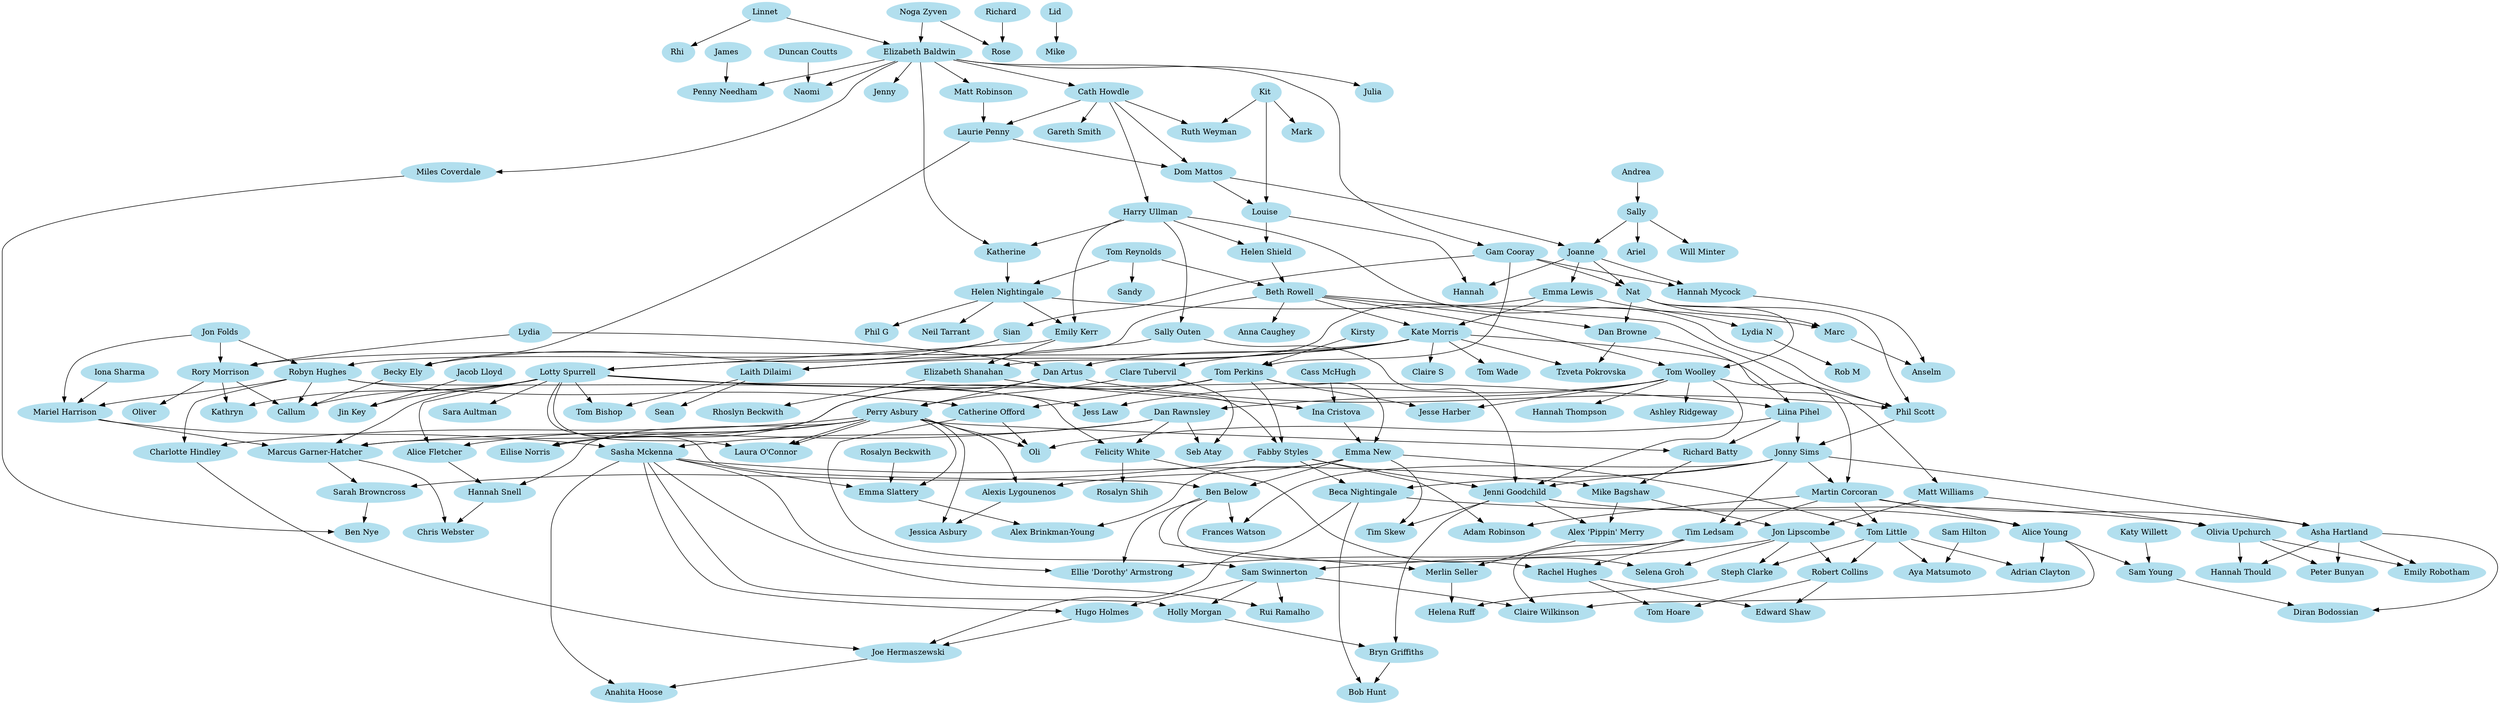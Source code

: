 digraph oules {
    size="1500,750"
    node [color=lightblue2, style=filled]
    {
        "Emma New";
        "Lotty Spurrell";
    } -> "Ben Below";
    {
        "Tom Perkins";
        "Ina Cristova";
    } -> "Emma New";
    {
        "Emily Kerr";
        "Beth Rowell";
    } -> "Lotty Spurrell";
    {
        "Helen Nightingale";
        "Harry Ullman";
    } -> "Emily Kerr";
    {
        "Tom Reynolds";
        "Helen Shield";
    } -> "Beth Rowell";
    {
        "Tom Reynolds";
        "Katherine ";
    } -> "Helen Nightingale";
    {
        "Cath Howdle";
    } -> "Harry Ullman";
    {
        "Tom Reynolds";
    } -> "Sandy ";
    {
        "Laith Dilaimi";
        "Lotty Spurrell";
    } -> "Tom Bishop";
    {
        "Perry Asbury";
        "Lotty Spurrell";
    } -> "Laura O'Connor";
    {
        "Perry Asbury";
        "Lotty Spurrell";
    } -> "Alice Fletcher";
    {
        "Dan Rawnsley";
        "Lotty Spurrell";
        "Tom Perkins";
        "Mariel Harrison";
    } -> "Marcus Garner-Hatcher";
    {
        "Tom Perkins";
        "Lotty Spurrell";
    } -> "Fabby Styles";
    {
        "Dan Browne";
        "Lotty Spurrell";
    } -> "Liina Pihel";
    {
        "Jacob Lloyd";
        "Lotty Spurrell";
    } -> "Jin Key";
    {
        "Rory Morrison";
        "Lotty Spurrell";
        "Robyn Hughes";
        "Becky Ely";
    } -> "Callum ";
    {
        "Rory Morrison";
        "Lotty Spurrell";
    } -> "Kathryn ";
    {
        "Tom Woolley";
    } -> "Dan Rawnsley";
    {
        "Ben Below";
        "Jonny Sims";
    } -> "Frances Watson";
    {
        "Phil Scott";
        "Liina Pihel";
    } -> "Jonny Sims";
    {
        "Kate Morris";
        "Sally Outen";
    } -> "Laith Dilaimi";
    {
        "Dan Artus";
        "Clare Tubervil";
    } -> "Perry Asbury";
    {
        "Lydia ";
        "Kate Morris";
    } -> "Dan Artus";
    {
        "Kate Morris";
    } -> "Clare Tubervil";
    {
        "Beth Rowell";
        "Emma Lewis";
    } -> "Kate Morris";
    {
        "Dan Artus";
        "Harry Ullman";
        "Nat ";
        "Beth Rowell";
    } -> "Phil Scott";
    {
        "Robyn Hughes";
        "Jon Folds";
        "Iona Sharma";
    } -> "Mariel Harrison";
    {
        "Gam Cooray";
        "Kirsty ";
    } -> "Tom Perkins";
    {
        "Beth Rowell";
        "Nat ";
    } -> "Dan Browne";
    {
        "Jon Folds";
        "Kate Morris";
        "Lydia ";
    } -> "Rory Morrison";
    {
        "Jon Folds";
        "Sian ";
    } -> "Robyn Hughes";
    {
        "Cass McHugh";
        "Elizabeth Shanahan";
    } -> "Ina Cristova";
    {
        "Joanne ";
    } -> "Emma Lewis";
    {
        "Perry Asbury";
        "Dan Artus";
    } -> "Eilise Norris";
    {
        "Perry Asbury";
    } -> "Laura O'Connor";
    {
        "Perry Asbury";
        "Alice Fletcher";
    } -> "Hannah Snell";
    {
        "Perry Asbury";
        "Catherine Offord";
        "Liina Pihel";
    } -> "Oli ";
    {
        "Tom Perkins";
        "Robyn Hughes";
    } -> "Catherine Offord";
    {
        "Perry Asbury";
        "Liina Pihel";
    } -> "Richard Batty";
    {
        "Richard Batty";
        "Sasha Mckenna";
    } -> "Mike Bagshaw";
    {
        "Dan Rawnsley";
        "Mariel Harrison";
    } -> "Sasha Mckenna";
    {
        "Perry Asbury";
        "Robyn Hughes";
    } -> "Charlotte Hindley";
    {
        "Perry Asbury";
        "Emma New";
    } -> "Alexis Lygounenos";
    {
        "Perry Asbury";
        "Alexis Lygounenos";
    } -> "Jessica Asbury";
    {
        "Sam Swinnerton";
        "Sasha Mckenna";
    } -> "Rui Ramalho";
    {
        "Sam Swinnerton";
        "Sasha Mckenna";
    } -> "Hugo Holmes";
    {
        "Elizabeth Shanahan";
    } -> "Rhoslyn Beckwith";
    {
        "Emily Kerr";
        "Emma Lewis";
    } -> "Elizabeth Shanahan";
    {
        "Tom Perkins";
        "Tom Woolley";
    } -> "Jesse Harber";
    {
        "Beth Rowell";
        "Nat ";
    } -> "Tom Woolley";
    {
        "Elizabeth Baldwin";
    } -> "Gam Cooray";
    {
        "Linnet ";
        "Noga Zyven";
    } -> "Elizabeth Baldwin";
    {
        "Gam Cooray";
        "Joanne ";
    } -> "Nat ";
    {
        "Dom Mattos";
        "Sally ";
    } -> "Joanne ";
    {
        "Gam Cooray";
    } -> "Sian ";
    {
        "Gam Cooray";
        "Joanne ";
    } -> "Hannah Mycock";
    {
        "Sian ";
        "Laurie Penny";
    } -> "Becky Ely";
    {
        "Matt Robinson";
        "Cath Howdle";
    } -> "Laurie Penny";
    {
        "Elizabeth Baldwin";
    } -> "Julia ";
    {
        "Elizabeth Baldwin";
        "Harry Ullman";
    } -> "Katherine ";
    {
        "Elizabeth Baldwin";
    } -> "Miles Coverdale";
    {
        "James ";
        "Elizabeth Baldwin";
    } -> "Penny Needham";
    {
        "Elizabeth Baldwin";
    } -> "Matt Robinson";
    {
        "Elizabeth Baldwin";
    } -> "Jenny ";
    {
        "Elizabeth Baldwin";
    } -> "Cath Howdle";
    {
        "Cath Howdle";
    } -> "Gareth Smith";
    {
        "Cath Howdle";
        "Kit ";
    } -> "Ruth Weyman";
    {
        "Duncan Coutts";
        "Elizabeth Baldwin";
    } -> "Naomi ";
    {
        "Linnet ";
    } -> "Rhi ";
    {
        "Richard ";
        "Noga Zyven";
    } -> "Rose ";
    {
        "Lid ";
    } -> "Mike ";
    {
        "Laurie Penny";
        "Cath Howdle";
    } -> "Dom Mattos";
    {
        "Andrea ";
    } -> "Sally ";
    {
        "Dom Mattos";
        "Kit ";
    } -> "Louise ";
    {
        "Louise ";
        "Harry Ullman";
    } -> "Helen Shield";
    {
        "Kit ";
    } -> "Mark ";
    {
        "Sally ";
    } -> "Will Minter";
    {
        "Sally ";
    } -> "Ariel ";
    {
        "Harry Ullman";
    } -> "Sally Outen";
    {
        "Helen Nightingale";
    } -> "Phil G";
    {
        "Louise ";
        "Joanne ";
    } -> "Hannah ";
    {
        "Tom Woolley";
    } -> "Ashley Ridgeway";
    {
        "Beth Rowell";
    } -> "Anna Caughey";
    {
        "Kate Morris";
    } -> "Claire S";
    {
        "Tom Woolley";
        "Jonny Sims";
    } -> "Martin Corcoran";
    {
        "Dan Browne";
        "Kate Morris";
    } -> "Tzveta Pokrovska";
    {
        "Kate Morris";
    } -> "Matt Williams";
    {
        "Kate Morris";
    } -> "Tom Wade";
    {
        "Helen Nightingale";
        "Nat ";
    } -> "Marc ";
    {
        "Marc ";
        "Hannah Mycock";
    } -> "Anselm ";
    {
        "Jonny Sims";
        "Fabby Styles";
        "Tom Woolley";
        "Sally Outen";
    } -> "Jenni Goodchild";
    {
        "Rory Morrison";
    } -> "Oliver ";
    {
        "Dan Rawnsley";
        "Clare Tubervil";
    } -> "Seb Atay";
    {
        "Sam Swinnerton";
        "Sasha Mckenna";
    } -> "Holly Morgan";
    {
        "Helen Nightingale";
    } -> "Neil Tarrant";
    {
        "Laith Dilaimi";
    } -> "Sean ";
    {
        "Tom Woolley";
        "Lotty Spurrell";
    } -> "Jess Law";
    {
        "Tom Woolley";
    } -> "Hannah Thompson";
    {
        "Emma Lewis";
    } -> "Lydia N";
    {
        "Lydia N";
    } -> "Rob M";
    {
        "Mike Bagshaw";
        "Matt Williams";
    } -> "Jon Lipscombe";
    {
        "Marcus Garner-Hatcher";
        "Fabby Styles";
    } -> "Sarah Browncross";
    {
        "Miles Coverdale";
        "Sarah Browncross";
    } -> "Ben Nye";
    {
        "Lotty Spurrell";
    } -> "Sara Aultman";
    {
        "Jonny Sims";
        "Fabby Styles";
    } -> "Beca Nightingale";
    {
        "Jonny Sims";
        "Martin Corcoran";
    } -> "Asha Hartland";
    {
        "Asha Hartland";
        "Olivia Upchurch";
    } -> "Emily Robotham";
    {
        "Jon Lipscombe";
        "Catherine Offord";
    } -> "Sam Swinnerton";
    {
        "Holly Morgan";
        "Jenni Goodchild";
    } -> "Bryn Griffiths";
    {
        "Asha Hartland";
        "Olivia Upchurch";
    } -> "Hannah Thould";
    {
        "Matt Williams";
        "Beca Nightingale";
    } -> "Olivia Upchurch";
    {
        "Dan Rawnsley";
        "Robyn Hughes";
    } -> "Felicity White";
    {
        "Jon Lipscombe";
        "Felicity White";
    } -> "Selena Groh";
    {
        "Felicity White";
    } -> "Rosalyn Shih";
    {
        "Martin Corcoran";
        "Fabby Styles";
    } -> "Adam Robinson";
    {
        "Sam Swinnerton";
        "Alice Young";
        "Tim Ledsam";
    } -> "Claire Wilkinson";
    {
        "Martin Corcoran";
        "Jenni Goodchild";
    } -> "Alice Young";
    {
        "Jonny Sims";
        "Martin Corcoran";
    } -> "Tim Ledsam";
    {
        "Alice Young";
        "Katy Willett";
    } -> "Sam Young";
    {
        "Martin Corcoran";
        "Emma New";
    } -> "Tom Little";
    {
        "Tom Little";
        "Sam Hilton";
    } -> "Aya Matsumoto";
    {
        "Ben Below";
        "Tim Ledsam";
    } -> "Rachel Hughes";
    {
        "Asha Hartland";
        "Olivia Upchurch";
    } -> "Peter Bunyan";
    {
        "Tom Little";
        "Alice Young";
    } -> "Adrian Clayton";
    {
        "Tom Little";
        "Jon Lipscombe";
    } -> "Steph Clarke";
    {
        "Ben Below";
        "Sasha Mckenna";
        "Tim Ledsam";
    } -> "Ellie 'Dorothy' Armstrong";
    {
        "Bryn Griffiths";
        "Beca Nightingale";
    } -> "Bob Hunt";
    {
        "Ben Below";
        "Alex 'Pippin' Merry";
    } -> "Merlin Seller";
    {
        "Mike Bagshaw";
        "Jenni Goodchild";
    } -> "Alex 'Pippin' Merry";
    {
        "Robert Collins";
        "Rachel Hughes";
    } -> "Edward Shaw";
    {
        "Merlin Seller";
        "Steph Clarke";
    } -> "Helena Ruff";
    {
        "Tom Little";
        "Jon Lipscombe";
    } -> "Robert Collins";
    {
        "Beca Nightingale";
        "Charlotte Hindley";
        "Hugo Holmes";
    } -> "Joe Hermaszewski";
    {
        "Joe Hermaszewski";
        "Sasha Mckenna";
    } -> "Anahita Hoose";
    {
        "Rosalyn Beckwith";
        "Sasha Mckenna";
        "Perry Asbury";
    } -> "Emma Slattery";
    {
        "Emma Slattery";
        "Emma New";
    } -> "Alex Brinkman-Young";
    {
        "Asha Hartland";
        "Sam Young";
    } -> "Diran Bodossian";
    {
        "Jenni Goodchild";
        "Emma New";
    } -> "Tim Skew";
    {
        "Robert Collins";
        "Rachel Hughes";
    } -> "Tom Hoare";
    {
        "Marcus Garner-Hatcher";
        "Hannah Snell";
    } -> "Chris Webster";
}
